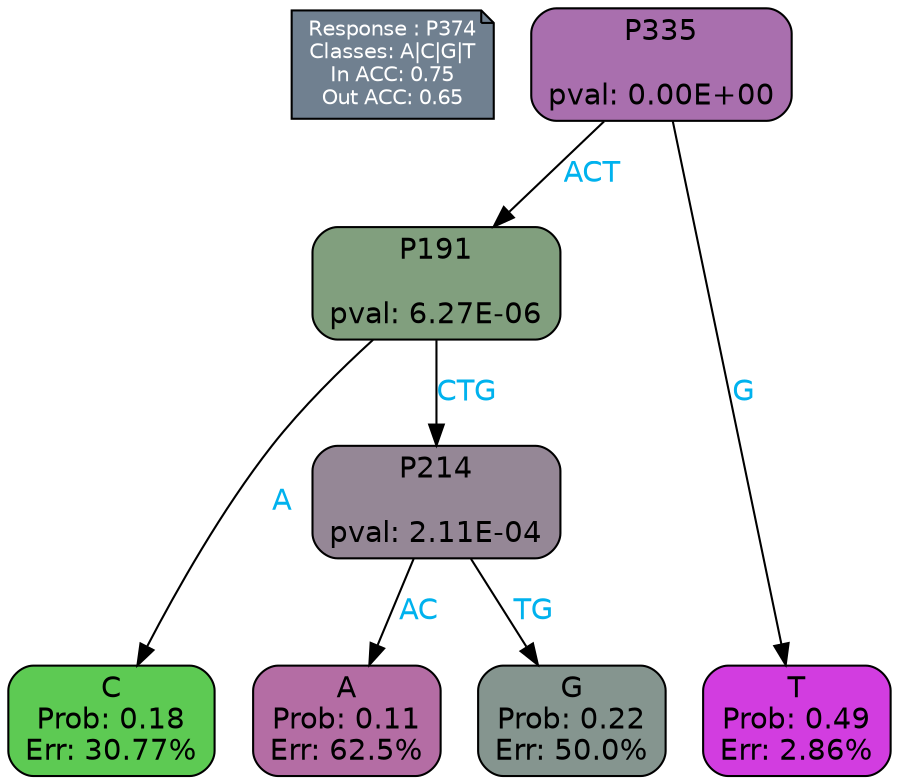 digraph Tree {
node [shape=box, style="filled, rounded", color="black", fontname=helvetica] ;
graph [ranksep=equally, splines=polylines, bgcolor=transparent, dpi=600] ;
edge [fontname=helvetica] ;
LEGEND [label="Response : P374
Classes: A|C|G|T
In ACC: 0.75
Out ACC: 0.65
",shape=note,align=left,style=filled,fillcolor="slategray",fontcolor="white",fontsize=10];1 [label="P335

pval: 0.00E+00", fillcolor="#a96fae"] ;
2 [label="P191

pval: 6.27E-06", fillcolor="#819f7e"] ;
3 [label="C
Prob: 0.18
Err: 30.77%", fillcolor="#5dca53"] ;
4 [label="P214

pval: 2.11E-04", fillcolor="#958796"] ;
5 [label="A
Prob: 0.11
Err: 62.5%", fillcolor="#b46da4"] ;
6 [label="G
Prob: 0.22
Err: 50.0%", fillcolor="#85958f"] ;
7 [label="T
Prob: 0.49
Err: 2.86%", fillcolor="#d23de0"] ;
1 -> 2 [label="ACT",fontcolor=deepskyblue2] ;
1 -> 7 [label="G",fontcolor=deepskyblue2] ;
2 -> 3 [label="A",fontcolor=deepskyblue2] ;
2 -> 4 [label="CTG",fontcolor=deepskyblue2] ;
4 -> 5 [label="AC",fontcolor=deepskyblue2] ;
4 -> 6 [label="TG",fontcolor=deepskyblue2] ;
{rank = same; 3;5;6;7;}{rank = same; LEGEND;1;}}
